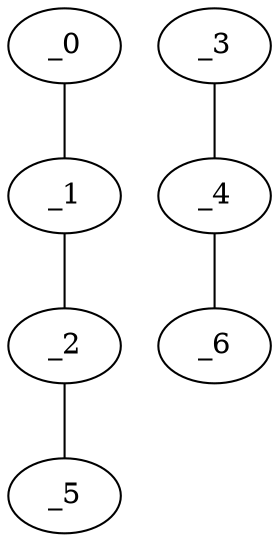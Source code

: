 graph AP1_0047 {
	_0	 [x="0.822957",
		y="0.713606"];
	_1	 [x="1.39602",
		y="2.59309"];
	_0 -- _1;
	_2	 [x="2.3",
		y="0.71"];
	_1 -- _2;
	_5	 [x="0.528051",
		y="1.16572"];
	_2 -- _5;
	_3	 [x="0.9421",
		y="1.49156"];
	_4	 [x="2.12",
		y="1.49"];
	_3 -- _4;
	_6	 [x="0.612184",
		y="0.120238"];
	_4 -- _6;
}
